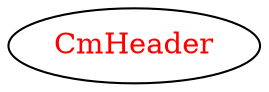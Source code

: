 digraph dependencyGraph {
 concentrate=true;
 ranksep="2.0";
 rankdir="LR"; 
 splines="ortho";
"CmHeader" [fontcolor="red"];
}